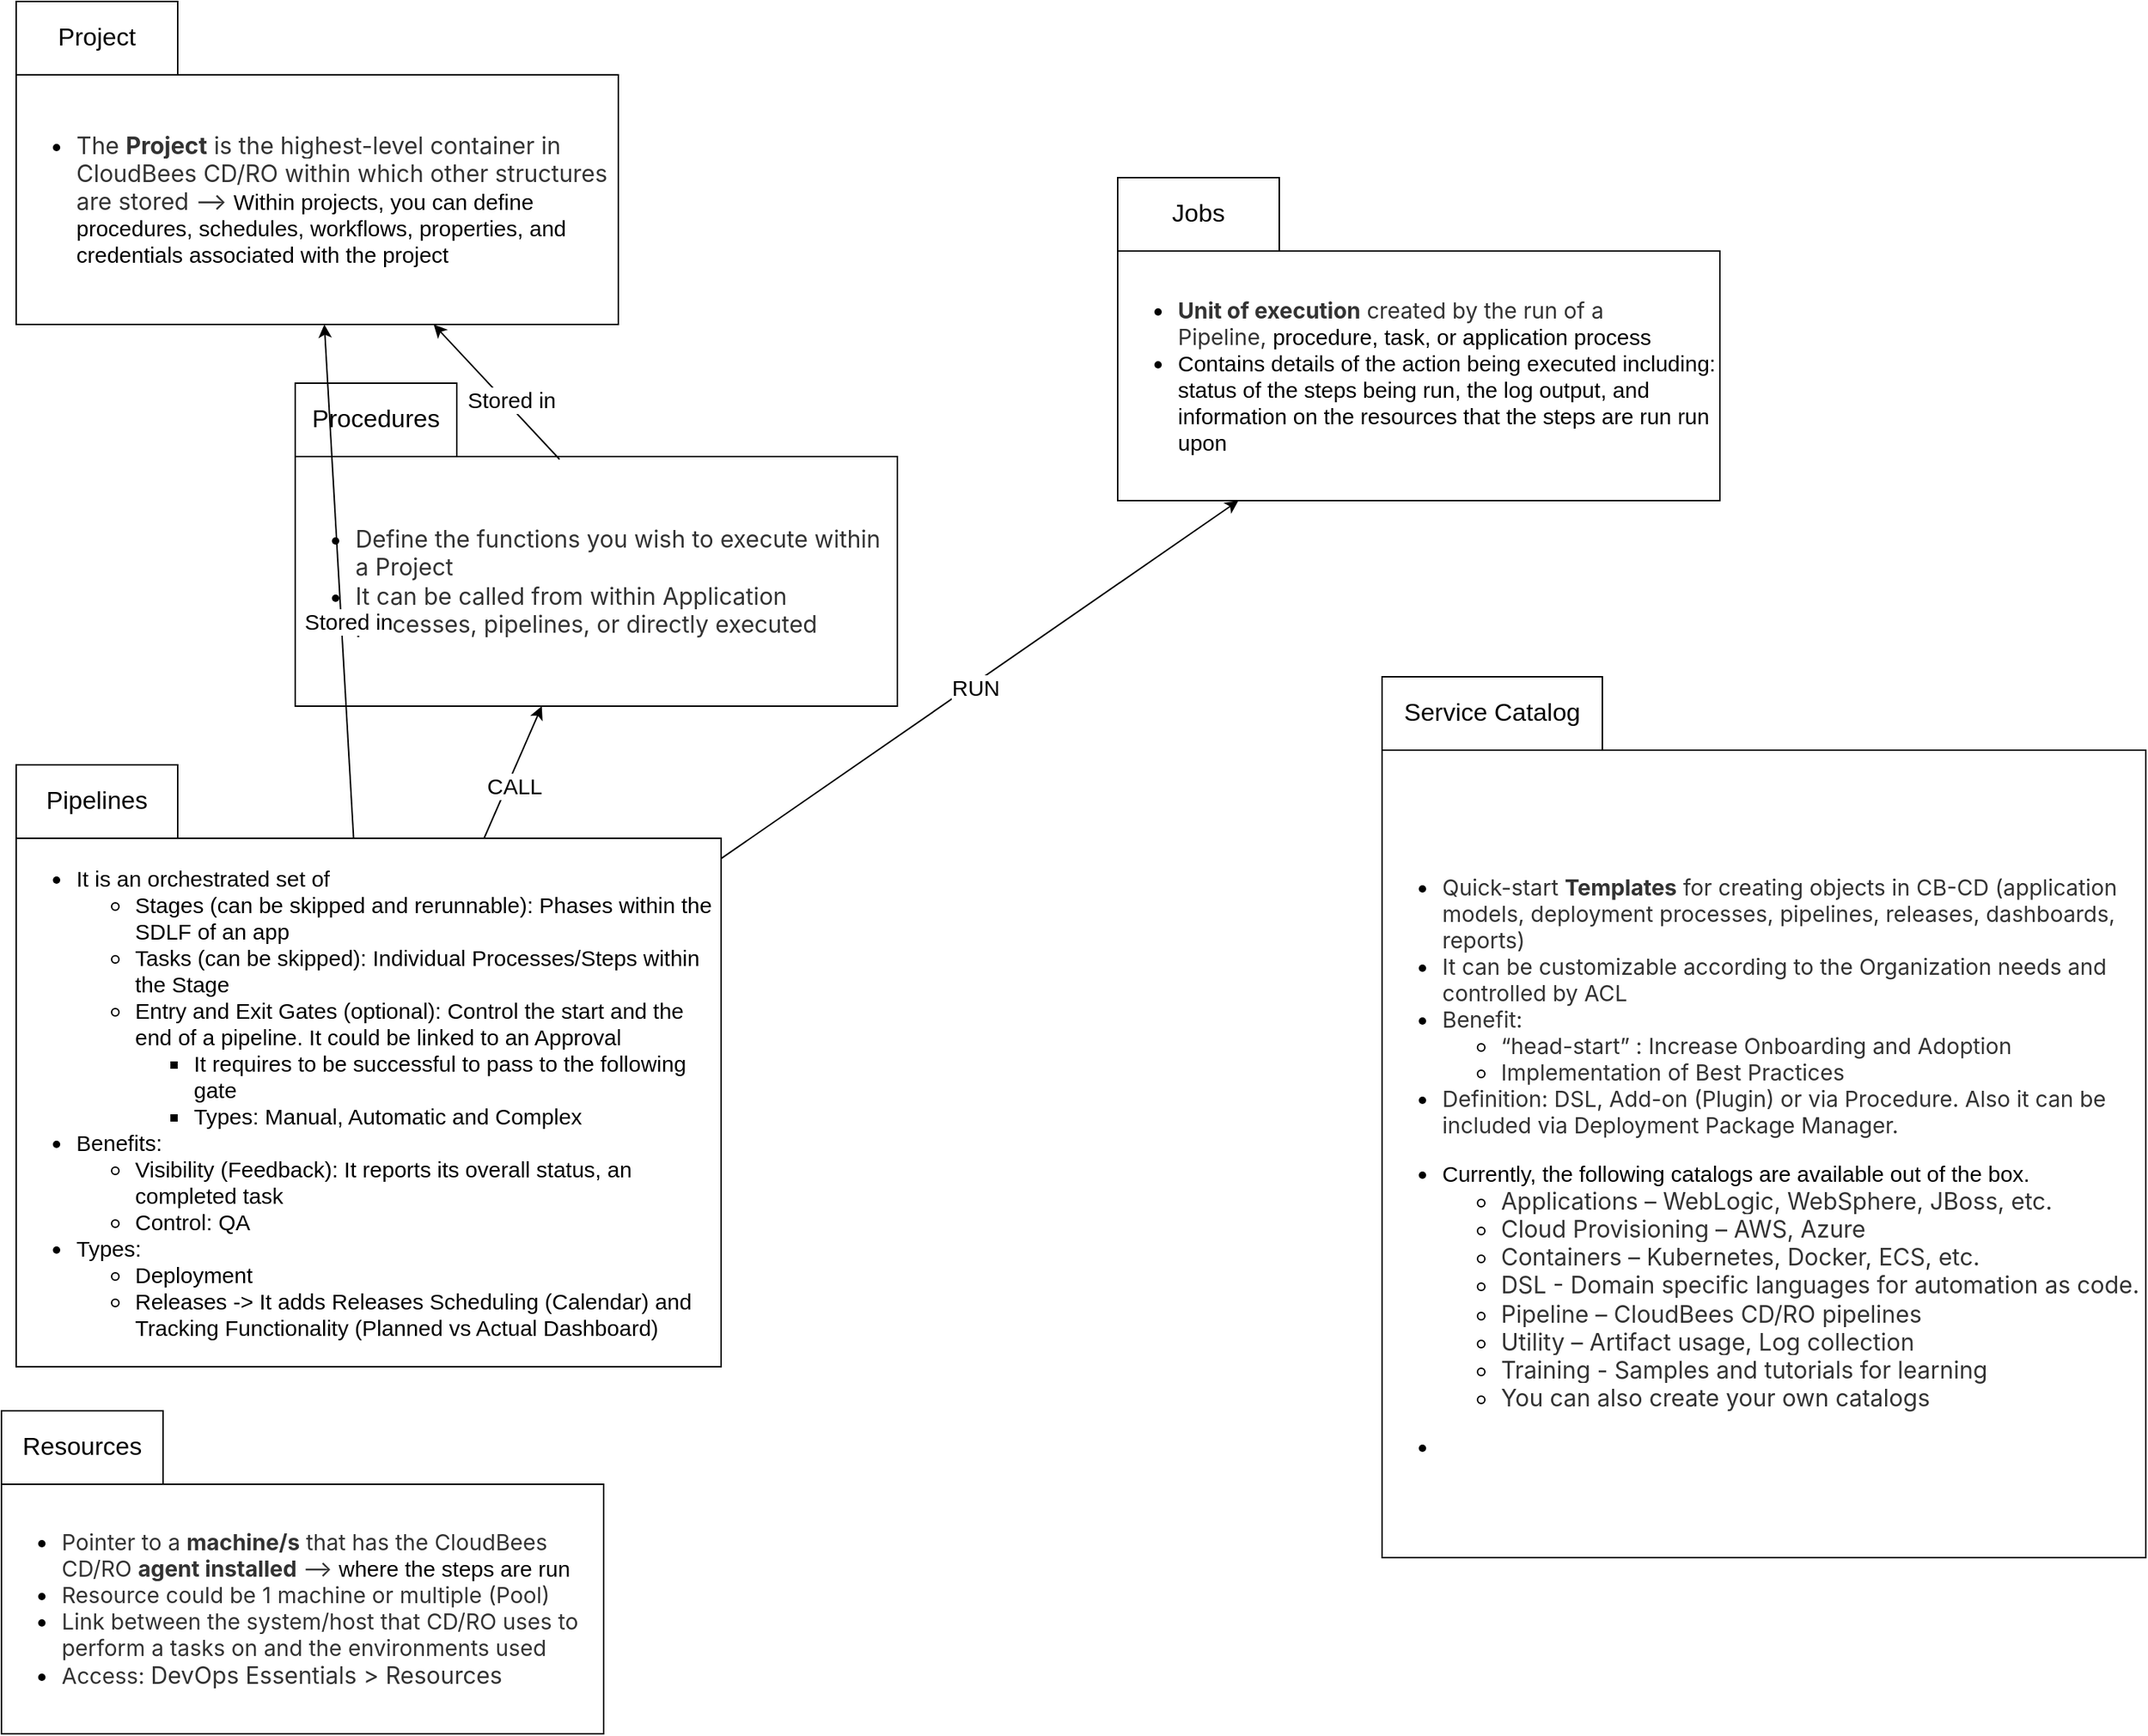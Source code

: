 <mxfile version="20.3.5" type="github">
  <diagram id="cunmrRQe3pm6SeLoBSLd" name="Page-1">
    <mxGraphModel dx="806" dy="1204" grid="1" gridSize="10" guides="1" tooltips="1" connect="1" arrows="1" fold="1" page="1" pageScale="1" pageWidth="850" pageHeight="1100" math="0" shadow="0">
      <root>
        <mxCell id="0" />
        <mxCell id="1" parent="0" />
        <mxCell id="KL4kwilNAHB5f6T94Mk6-1" value="&lt;font style=&quot;font-size: 17px;&quot;&gt;Resources&lt;/font&gt;" style="rounded=0;whiteSpace=wrap;html=1;" vertex="1" parent="1">
          <mxGeometry x="50" y="980" width="110" height="50" as="geometry" />
        </mxCell>
        <mxCell id="KL4kwilNAHB5f6T94Mk6-4" value="&lt;ul style=&quot;text-align: left; font-size: 15px;&quot;&gt;&lt;li style=&quot;&quot;&gt;&lt;span style=&quot;color: rgb(51, 51, 51); font-family: -apple-system, &amp;quot;system-ui&amp;quot;, &amp;quot;Segoe UI&amp;quot;, Ubuntu, sans-serif, &amp;quot;Apple Color Emoji&amp;quot;, &amp;quot;Segoe UI Emoji&amp;quot;, &amp;quot;Segoe UI Symbol&amp;quot;, &amp;quot;Noto Color Emoji&amp;quot;; background-color: rgb(255, 255, 255);&quot;&gt;&lt;font style=&quot;font-size: 15px;&quot;&gt;Pointer to a &lt;b&gt;machine/s&lt;/b&gt; that has the CloudBees CD/RO &lt;b&gt;agent installed&lt;/b&gt;&amp;nbsp;--&amp;gt;&amp;nbsp;&lt;/font&gt;&lt;/span&gt;where the steps are run&lt;/li&gt;&lt;li style=&quot;&quot;&gt;&lt;span style=&quot;color: rgb(51, 51, 51); font-family: -apple-system, &amp;quot;system-ui&amp;quot;, &amp;quot;Segoe UI&amp;quot;, Ubuntu, sans-serif, &amp;quot;Apple Color Emoji&amp;quot;, &amp;quot;Segoe UI Emoji&amp;quot;, &amp;quot;Segoe UI Symbol&amp;quot;, &amp;quot;Noto Color Emoji&amp;quot;; background-color: rgb(255, 255, 255);&quot;&gt;Resource could be 1 machine or multiple (Pool)&lt;/span&gt;&lt;/li&gt;&lt;li style=&quot;&quot;&gt;&lt;span style=&quot;color: rgb(51, 51, 51); font-family: -apple-system, &amp;quot;system-ui&amp;quot;, &amp;quot;Segoe UI&amp;quot;, Ubuntu, sans-serif, &amp;quot;Apple Color Emoji&amp;quot;, &amp;quot;Segoe UI Emoji&amp;quot;, &amp;quot;Segoe UI Symbol&amp;quot;, &amp;quot;Noto Color Emoji&amp;quot;; background-color: rgb(255, 255, 255);&quot;&gt;Link between the system/host that CD/RO uses to perform a tasks on and the environments used&lt;/span&gt;&lt;br&gt;&lt;/li&gt;&lt;li style=&quot;&quot;&gt;&lt;span style=&quot;color: rgb(51, 51, 51); font-family: -apple-system, &amp;quot;system-ui&amp;quot;, &amp;quot;Segoe UI&amp;quot;, Ubuntu, sans-serif, &amp;quot;Apple Color Emoji&amp;quot;, &amp;quot;Segoe UI Emoji&amp;quot;, &amp;quot;Segoe UI Symbol&amp;quot;, &amp;quot;Noto Color Emoji&amp;quot;; background-color: rgb(255, 255, 255);&quot;&gt;Access:&amp;nbsp;&lt;/span&gt;&lt;span style=&quot;box-sizing: border-box; color: rgb(51, 51, 51); font-family: -apple-system, &amp;quot;system-ui&amp;quot;, &amp;quot;Segoe UI&amp;quot;, Ubuntu, sans-serif, &amp;quot;Apple Color Emoji&amp;quot;, &amp;quot;Segoe UI Emoji&amp;quot;, &amp;quot;Segoe UI Symbol&amp;quot;, &amp;quot;Noto Color Emoji&amp;quot;; font-size: 16px; background-color: rgb(255, 255, 255);&quot; class=&quot;menu&quot;&gt;DevOps Essentials &amp;gt;&lt;/span&gt;&lt;span style=&quot;color: rgb(51, 51, 51); font-family: -apple-system, &amp;quot;system-ui&amp;quot;, &amp;quot;Segoe UI&amp;quot;, Ubuntu, sans-serif, &amp;quot;Apple Color Emoji&amp;quot;, &amp;quot;Segoe UI Emoji&amp;quot;, &amp;quot;Segoe UI Symbol&amp;quot;, &amp;quot;Noto Color Emoji&amp;quot;; font-size: 16px; background-color: rgb(255, 255, 255);&quot;&gt;&amp;nbsp;&lt;/span&gt;&lt;span style=&quot;box-sizing: border-box; color: rgb(51, 51, 51); font-family: -apple-system, &amp;quot;system-ui&amp;quot;, &amp;quot;Segoe UI&amp;quot;, Ubuntu, sans-serif, &amp;quot;Apple Color Emoji&amp;quot;, &amp;quot;Segoe UI Emoji&amp;quot;, &amp;quot;Segoe UI Symbol&amp;quot;, &amp;quot;Noto Color Emoji&amp;quot;; font-size: 16px; background-color: rgb(255, 255, 255);&quot; class=&quot;menuitem&quot;&gt;Resources&lt;/span&gt;&lt;/li&gt;&lt;/ul&gt;" style="rounded=0;whiteSpace=wrap;html=1;fontSize=14;" vertex="1" parent="1">
          <mxGeometry x="50" y="1030" width="410" height="170" as="geometry" />
        </mxCell>
        <mxCell id="KL4kwilNAHB5f6T94Mk6-7" value="&lt;font style=&quot;font-size: 17px;&quot;&gt;Service Catalog&lt;br&gt;&lt;/font&gt;" style="rounded=0;whiteSpace=wrap;html=1;" vertex="1" parent="1">
          <mxGeometry x="990" y="480" width="150" height="50" as="geometry" />
        </mxCell>
        <mxCell id="KL4kwilNAHB5f6T94Mk6-8" value="&lt;ul style=&quot;&quot;&gt;&lt;li style=&quot;text-align: left;&quot;&gt;&lt;span style=&quot;background-color: rgb(255, 255, 255);&quot;&gt;&lt;font face=&quot;-apple-system, system-ui, Segoe UI, Ubuntu, sans-serif, Apple Color Emoji, Segoe UI Emoji, Segoe UI Symbol, Noto Color Emoji&quot; color=&quot;#333333&quot;&gt;Quick-start &lt;/font&gt;&lt;b style=&quot;color: rgb(51, 51, 51); font-family: -apple-system, &amp;quot;system-ui&amp;quot;, &amp;quot;Segoe UI&amp;quot;, Ubuntu, sans-serif, &amp;quot;Apple Color Emoji&amp;quot;, &amp;quot;Segoe UI Emoji&amp;quot;, &amp;quot;Segoe UI Symbol&amp;quot;, &amp;quot;Noto Color Emoji&amp;quot;; font-size: 15px;&quot;&gt;Templates&lt;/b&gt;&lt;font face=&quot;-apple-system, system-ui, Segoe UI, Ubuntu, sans-serif, Apple Color Emoji, Segoe UI Emoji, Segoe UI Symbol, Noto Color Emoji&quot; color=&quot;#333333&quot;&gt; for creating objects in CB-CD (application models, deployment processes, pipelines, releases, dashboards, reports)&lt;/font&gt;&lt;/span&gt;&lt;br style=&quot;font-size: 15px;&quot;&gt;&lt;/li&gt;&lt;li style=&quot;font-size: 15px; text-align: left;&quot;&gt;&lt;span style=&quot;color: rgb(51, 51, 51); font-family: -apple-system, &amp;quot;system-ui&amp;quot;, &amp;quot;Segoe UI&amp;quot;, Ubuntu, sans-serif, &amp;quot;Apple Color Emoji&amp;quot;, &amp;quot;Segoe UI Emoji&amp;quot;, &amp;quot;Segoe UI Symbol&amp;quot;, &amp;quot;Noto Color Emoji&amp;quot;; font-size: 15px; background-color: rgb(255, 255, 255);&quot;&gt;It can be customizable according to the Organization needs and controlled by ACL&lt;/span&gt;&lt;/li&gt;&lt;li style=&quot;font-size: 15px; text-align: left;&quot;&gt;&lt;span style=&quot;color: rgb(51, 51, 51); font-family: -apple-system, &amp;quot;system-ui&amp;quot;, &amp;quot;Segoe UI&amp;quot;, Ubuntu, sans-serif, &amp;quot;Apple Color Emoji&amp;quot;, &amp;quot;Segoe UI Emoji&amp;quot;, &amp;quot;Segoe UI Symbol&amp;quot;, &amp;quot;Noto Color Emoji&amp;quot;; font-size: 15px; background-color: rgb(255, 255, 255);&quot;&gt;Benefit:&amp;nbsp;&lt;/span&gt;&lt;/li&gt;&lt;ul style=&quot;font-size: 15px;&quot;&gt;&lt;li style=&quot;text-align: left; font-size: 15px;&quot;&gt;&lt;span style=&quot;color: rgb(51, 51, 51); font-family: -apple-system, &amp;quot;system-ui&amp;quot;, &amp;quot;Segoe UI&amp;quot;, Ubuntu, sans-serif, &amp;quot;Apple Color Emoji&amp;quot;, &amp;quot;Segoe UI Emoji&amp;quot;, &amp;quot;Segoe UI Symbol&amp;quot;, &amp;quot;Noto Color Emoji&amp;quot;; font-size: 15px; background-color: rgb(255, 255, 255);&quot;&gt;“head-start” : Increase Onboarding and Adoption&lt;/span&gt;&lt;/li&gt;&lt;li style=&quot;text-align: left; font-size: 15px;&quot;&gt;&lt;span style=&quot;color: rgb(51, 51, 51); font-family: -apple-system, &amp;quot;system-ui&amp;quot;, &amp;quot;Segoe UI&amp;quot;, Ubuntu, sans-serif, &amp;quot;Apple Color Emoji&amp;quot;, &amp;quot;Segoe UI Emoji&amp;quot;, &amp;quot;Segoe UI Symbol&amp;quot;, &amp;quot;Noto Color Emoji&amp;quot;; font-size: 15px; background-color: rgb(255, 255, 255);&quot;&gt;Implementation of Best Practices&lt;/span&gt;&lt;/li&gt;&lt;/ul&gt;&lt;li style=&quot;text-align: left;&quot;&gt;&lt;font face=&quot;-apple-system, system-ui, Segoe UI, Ubuntu, sans-serif, Apple Color Emoji, Segoe UI Emoji, Segoe UI Symbol, Noto Color Emoji&quot; color=&quot;#333333&quot;&gt;Definition: DSL, Add-on (Plugin) or via Procedure. Also it can be included via Deployment Package Manager.&lt;/font&gt;&lt;/li&gt;&lt;/ul&gt;&lt;ul style=&quot;&quot;&gt;&lt;li style=&quot;text-align: left;&quot;&gt;Currently, the following catalogs are available out of the box.&lt;/li&gt;&lt;ul&gt;&lt;li style=&quot;text-align: left;&quot;&gt;&lt;span style=&quot;background-color: rgb(255, 255, 255); font-family: -apple-system, &amp;quot;system-ui&amp;quot;, &amp;quot;Segoe UI&amp;quot;, Ubuntu, sans-serif, &amp;quot;Apple Color Emoji&amp;quot;, &amp;quot;Segoe UI Emoji&amp;quot;, &amp;quot;Segoe UI Symbol&amp;quot;, &amp;quot;Noto Color Emoji&amp;quot;; font-size: 16px; color: rgb(51, 51, 51);&quot;&gt;Applications – WebLogic, WebSphere, JBoss, etc.&lt;/span&gt;&lt;/li&gt;&lt;li style=&quot;text-align: left;&quot;&gt;&lt;span style=&quot;background-color: rgb(255, 255, 255); font-family: -apple-system, &amp;quot;system-ui&amp;quot;, &amp;quot;Segoe UI&amp;quot;, Ubuntu, sans-serif, &amp;quot;Apple Color Emoji&amp;quot;, &amp;quot;Segoe UI Emoji&amp;quot;, &amp;quot;Segoe UI Symbol&amp;quot;, &amp;quot;Noto Color Emoji&amp;quot;; font-size: 16px; color: rgb(51, 51, 51);&quot;&gt;Cloud Provisioning – AWS, Azure&lt;/span&gt;&lt;/li&gt;&lt;li style=&quot;text-align: left;&quot;&gt;&lt;span style=&quot;background-color: rgb(255, 255, 255); font-family: -apple-system, &amp;quot;system-ui&amp;quot;, &amp;quot;Segoe UI&amp;quot;, Ubuntu, sans-serif, &amp;quot;Apple Color Emoji&amp;quot;, &amp;quot;Segoe UI Emoji&amp;quot;, &amp;quot;Segoe UI Symbol&amp;quot;, &amp;quot;Noto Color Emoji&amp;quot;; font-size: 16px; color: rgb(51, 51, 51);&quot;&gt;Containers – Kubernetes, Docker, ECS, etc.&lt;/span&gt;&lt;/li&gt;&lt;li style=&quot;text-align: left;&quot;&gt;&lt;span style=&quot;background-color: rgb(255, 255, 255); font-family: -apple-system, &amp;quot;system-ui&amp;quot;, &amp;quot;Segoe UI&amp;quot;, Ubuntu, sans-serif, &amp;quot;Apple Color Emoji&amp;quot;, &amp;quot;Segoe UI Emoji&amp;quot;, &amp;quot;Segoe UI Symbol&amp;quot;, &amp;quot;Noto Color Emoji&amp;quot;; font-size: 16px; color: rgb(51, 51, 51);&quot;&gt;DSL - Domain specific languages for automation as code.&lt;/span&gt;&lt;/li&gt;&lt;li style=&quot;text-align: left;&quot;&gt;&lt;span style=&quot;background-color: rgb(255, 255, 255); font-family: -apple-system, &amp;quot;system-ui&amp;quot;, &amp;quot;Segoe UI&amp;quot;, Ubuntu, sans-serif, &amp;quot;Apple Color Emoji&amp;quot;, &amp;quot;Segoe UI Emoji&amp;quot;, &amp;quot;Segoe UI Symbol&amp;quot;, &amp;quot;Noto Color Emoji&amp;quot;; font-size: 16px; color: rgb(51, 51, 51);&quot;&gt;Pipeline – CloudBees CD/RO pipelines&lt;/span&gt;&lt;/li&gt;&lt;li style=&quot;text-align: left;&quot;&gt;&lt;span style=&quot;background-color: rgb(255, 255, 255); font-family: -apple-system, &amp;quot;system-ui&amp;quot;, &amp;quot;Segoe UI&amp;quot;, Ubuntu, sans-serif, &amp;quot;Apple Color Emoji&amp;quot;, &amp;quot;Segoe UI Emoji&amp;quot;, &amp;quot;Segoe UI Symbol&amp;quot;, &amp;quot;Noto Color Emoji&amp;quot;; font-size: 16px; color: rgb(51, 51, 51);&quot;&gt;Utility – Artifact usage, Log collection&lt;/span&gt;&lt;/li&gt;&lt;li style=&quot;text-align: left;&quot;&gt;&lt;span style=&quot;background-color: rgb(255, 255, 255); font-family: -apple-system, &amp;quot;system-ui&amp;quot;, &amp;quot;Segoe UI&amp;quot;, Ubuntu, sans-serif, &amp;quot;Apple Color Emoji&amp;quot;, &amp;quot;Segoe UI Emoji&amp;quot;, &amp;quot;Segoe UI Symbol&amp;quot;, &amp;quot;Noto Color Emoji&amp;quot;; font-size: 16px; color: rgb(51, 51, 51);&quot;&gt;Training - Samples and tutorials for learning&lt;/span&gt;&lt;/li&gt;&lt;li style=&quot;text-align: left;&quot;&gt;&lt;span style=&quot;background-color: rgb(255, 255, 255); font-family: -apple-system, &amp;quot;system-ui&amp;quot;, &amp;quot;Segoe UI&amp;quot;, Ubuntu, sans-serif, &amp;quot;Apple Color Emoji&amp;quot;, &amp;quot;Segoe UI Emoji&amp;quot;, &amp;quot;Segoe UI Symbol&amp;quot;, &amp;quot;Noto Color Emoji&amp;quot;; font-size: 16px; color: rgb(51, 51, 51);&quot;&gt;You can also create your own catalogs&lt;/span&gt;&lt;/li&gt;&lt;/ul&gt;&lt;/ul&gt;&lt;ul style=&quot;&quot;&gt;&lt;/ul&gt;&lt;ul style=&quot;&quot;&gt;&lt;/ul&gt;&lt;ul style=&quot;&quot;&gt;&lt;/ul&gt;&lt;ul style=&quot;&quot;&gt;&lt;/ul&gt;&lt;ul style=&quot;&quot;&gt;&lt;/ul&gt;&lt;ul style=&quot;&quot;&gt;&lt;/ul&gt;&lt;ul style=&quot;&quot;&gt;&lt;/ul&gt;&lt;ul style=&quot;&quot;&gt;&lt;li style=&quot;text-align: left;&quot;&gt;&lt;font face=&quot;-apple-system, system-ui, Segoe UI, Ubuntu, sans-serif, Apple Color Emoji, Segoe UI Emoji, Segoe UI Symbol, Noto Color Emoji&quot; color=&quot;#333333&quot;&gt;&lt;div style=&quot;box-sizing: border-box; margin: 14px 0px 0px; font-family: -apple-system, &amp;quot;system-ui&amp;quot;, &amp;quot;Segoe UI&amp;quot;, Ubuntu, sans-serif, &amp;quot;Apple Color Emoji&amp;quot;, &amp;quot;Segoe UI Emoji&amp;quot;, &amp;quot;Segoe UI Symbol&amp;quot;, &amp;quot;Noto Color Emoji&amp;quot;; font-size: 16px; background-color: rgb(255, 255, 255);&quot; class=&quot;paragraph&quot;&gt;&lt;/div&gt;&lt;/font&gt;&lt;/li&gt;&lt;/ul&gt;" style="rounded=0;whiteSpace=wrap;html=1;fontSize=15;" vertex="1" parent="1">
          <mxGeometry x="990" y="530" width="520" height="550" as="geometry" />
        </mxCell>
        <mxCell id="KL4kwilNAHB5f6T94Mk6-11" value="" style="endArrow=classic;html=1;rounded=0;fontSize=15;" edge="1" parent="1" source="KL4kwilNAHB5f6T94Mk6-6" target="KL4kwilNAHB5f6T94Mk6-10">
          <mxGeometry width="50" height="50" relative="1" as="geometry">
            <mxPoint x="530" y="640" as="sourcePoint" />
            <mxPoint x="580" y="590" as="targetPoint" />
          </mxGeometry>
        </mxCell>
        <mxCell id="KL4kwilNAHB5f6T94Mk6-12" value="RUN" style="edgeLabel;html=1;align=center;verticalAlign=middle;resizable=0;points=[];fontSize=15;" vertex="1" connectable="0" parent="KL4kwilNAHB5f6T94Mk6-11">
          <mxGeometry x="-0.024" y="-2" relative="1" as="geometry">
            <mxPoint as="offset" />
          </mxGeometry>
        </mxCell>
        <mxCell id="KL4kwilNAHB5f6T94Mk6-13" value="" style="group" vertex="1" connectable="0" parent="1">
          <mxGeometry x="810" y="140" width="410" height="220" as="geometry" />
        </mxCell>
        <mxCell id="KL4kwilNAHB5f6T94Mk6-9" value="&lt;font style=&quot;font-size: 17px;&quot;&gt;Jobs&lt;br&gt;&lt;/font&gt;" style="rounded=0;whiteSpace=wrap;html=1;" vertex="1" parent="KL4kwilNAHB5f6T94Mk6-13">
          <mxGeometry width="110" height="50" as="geometry" />
        </mxCell>
        <mxCell id="KL4kwilNAHB5f6T94Mk6-10" value="&lt;ul style=&quot;text-align: left; font-size: 15px;&quot;&gt;&lt;li style=&quot;&quot;&gt;&lt;font face=&quot;-apple-system, system-ui, Segoe UI, Ubuntu, sans-serif, Apple Color Emoji, Segoe UI Emoji, Segoe UI Symbol, Noto Color Emoji&quot; color=&quot;#333333&quot;&gt;&lt;span style=&quot;background-color: rgb(255, 255, 255);&quot;&gt;&lt;b&gt;Unit of execution&lt;/b&gt; created by the run of a Pipeline,&amp;nbsp;&lt;/span&gt;&lt;/font&gt;procedure, task, or application process&lt;/li&gt;&lt;li style=&quot;&quot;&gt;Contains details of the action being executed including: status of the steps being run, the log output, and information on the resources that the steps are run run upon&lt;/li&gt;&lt;/ul&gt;" style="rounded=0;whiteSpace=wrap;html=1;fontSize=14;" vertex="1" parent="KL4kwilNAHB5f6T94Mk6-13">
          <mxGeometry y="50" width="410" height="170" as="geometry" />
        </mxCell>
        <mxCell id="KL4kwilNAHB5f6T94Mk6-14" value="" style="group" vertex="1" connectable="0" parent="1">
          <mxGeometry x="60" y="540" width="480" height="410" as="geometry" />
        </mxCell>
        <mxCell id="KL4kwilNAHB5f6T94Mk6-5" value="&lt;font style=&quot;font-size: 17px;&quot;&gt;Pipelines&lt;br&gt;&lt;/font&gt;" style="rounded=0;whiteSpace=wrap;html=1;" vertex="1" parent="KL4kwilNAHB5f6T94Mk6-14">
          <mxGeometry width="110" height="50" as="geometry" />
        </mxCell>
        <mxCell id="KL4kwilNAHB5f6T94Mk6-6" value="&lt;ul style=&quot;text-align: left; font-size: 15px;&quot;&gt;&lt;li style=&quot;&quot;&gt;It is an orchestrated set of&lt;/li&gt;&lt;ul&gt;&lt;li style=&quot;&quot;&gt;Stages (can be skipped and rerunnable): Phases within the SDLF of an app&lt;/li&gt;&lt;li style=&quot;&quot;&gt;Tasks (can be skipped): Individual Processes/Steps within the Stage&amp;nbsp;&lt;/li&gt;&lt;li style=&quot;&quot;&gt;Entry and Exit Gates (optional): Control the start and the end of a pipeline. It could be linked to an Approval&lt;/li&gt;&lt;ul&gt;&lt;li style=&quot;&quot;&gt;It requires to be successful to pass to the following gate&lt;/li&gt;&lt;li style=&quot;&quot;&gt;Types: Manual, Automatic and Complex&lt;/li&gt;&lt;/ul&gt;&lt;/ul&gt;&lt;li style=&quot;&quot;&gt;Benefits:&lt;/li&gt;&lt;ul&gt;&lt;li style=&quot;&quot;&gt;Visibility (Feedback): It reports its overall status, an completed task&lt;/li&gt;&lt;li style=&quot;&quot;&gt;Control: QA&lt;/li&gt;&lt;/ul&gt;&lt;li style=&quot;&quot;&gt;Types:&lt;/li&gt;&lt;ul&gt;&lt;li style=&quot;&quot;&gt;Deployment&lt;/li&gt;&lt;li style=&quot;&quot;&gt;Releases -&amp;gt; It adds Releases Scheduling (Calendar) and Tracking Functionality (Planned vs Actual Dashboard)&lt;/li&gt;&lt;/ul&gt;&lt;/ul&gt;" style="rounded=0;whiteSpace=wrap;html=1;fontSize=14;" vertex="1" parent="KL4kwilNAHB5f6T94Mk6-14">
          <mxGeometry y="50" width="480" height="360" as="geometry" />
        </mxCell>
        <mxCell id="KL4kwilNAHB5f6T94Mk6-15" value="" style="group" vertex="1" connectable="0" parent="1">
          <mxGeometry x="60" y="20" width="410" height="220" as="geometry" />
        </mxCell>
        <mxCell id="KL4kwilNAHB5f6T94Mk6-16" value="&lt;font style=&quot;font-size: 17px;&quot;&gt;Project&lt;br&gt;&lt;/font&gt;" style="rounded=0;whiteSpace=wrap;html=1;" vertex="1" parent="KL4kwilNAHB5f6T94Mk6-15">
          <mxGeometry width="110" height="50" as="geometry" />
        </mxCell>
        <mxCell id="KL4kwilNAHB5f6T94Mk6-17" value="&lt;ul style=&quot;text-align: left; font-size: 15px;&quot;&gt;&lt;li style=&quot;&quot;&gt;&lt;span style=&quot;color: rgb(51, 51, 51); font-family: -apple-system, &amp;quot;system-ui&amp;quot;, &amp;quot;Segoe UI&amp;quot;, Ubuntu, sans-serif, &amp;quot;Apple Color Emoji&amp;quot;, &amp;quot;Segoe UI Emoji&amp;quot;, &amp;quot;Segoe UI Symbol&amp;quot;, &amp;quot;Noto Color Emoji&amp;quot;; font-size: 16px; background-color: rgb(255, 255, 255);&quot;&gt;The&amp;nbsp;&lt;/span&gt;&lt;span style=&quot;box-sizing: border-box; font-weight: bolder; color: rgb(51, 51, 51); font-family: -apple-system, &amp;quot;system-ui&amp;quot;, &amp;quot;Segoe UI&amp;quot;, Ubuntu, sans-serif, &amp;quot;Apple Color Emoji&amp;quot;, &amp;quot;Segoe UI Emoji&amp;quot;, &amp;quot;Segoe UI Symbol&amp;quot;, &amp;quot;Noto Color Emoji&amp;quot;; font-size: 16px; background-color: rgb(255, 255, 255);&quot;&gt;Project&lt;/span&gt;&lt;span style=&quot;color: rgb(51, 51, 51); font-family: -apple-system, &amp;quot;system-ui&amp;quot;, &amp;quot;Segoe UI&amp;quot;, Ubuntu, sans-serif, &amp;quot;Apple Color Emoji&amp;quot;, &amp;quot;Segoe UI Emoji&amp;quot;, &amp;quot;Segoe UI Symbol&amp;quot;, &amp;quot;Noto Color Emoji&amp;quot;; font-size: 16px; background-color: rgb(255, 255, 255);&quot;&gt;&amp;nbsp;is the highest-level container in CloudBees CD/RO within which other structures are stored --&amp;gt;&amp;nbsp;&lt;/span&gt;Within projects, you can define procedures, schedules, workflows, properties, and credentials associated with the project&lt;br&gt;&lt;/li&gt;&lt;/ul&gt;" style="rounded=0;whiteSpace=wrap;html=1;fontSize=14;" vertex="1" parent="KL4kwilNAHB5f6T94Mk6-15">
          <mxGeometry y="50" width="410" height="170" as="geometry" />
        </mxCell>
        <mxCell id="KL4kwilNAHB5f6T94Mk6-18" value="" style="endArrow=classic;html=1;rounded=0;fontSize=15;" edge="1" parent="1" source="KL4kwilNAHB5f6T94Mk6-6" target="KL4kwilNAHB5f6T94Mk6-22">
          <mxGeometry width="50" height="50" relative="1" as="geometry">
            <mxPoint x="360" y="550" as="sourcePoint" />
            <mxPoint x="722.842" y="350" as="targetPoint" />
          </mxGeometry>
        </mxCell>
        <mxCell id="KL4kwilNAHB5f6T94Mk6-23" value="Text" style="edgeLabel;html=1;align=center;verticalAlign=middle;resizable=0;points=[];fontSize=15;" vertex="1" connectable="0" parent="KL4kwilNAHB5f6T94Mk6-18">
          <mxGeometry x="0.663" y="3" relative="1" as="geometry">
            <mxPoint x="-6" y="-26" as="offset" />
          </mxGeometry>
        </mxCell>
        <mxCell id="KL4kwilNAHB5f6T94Mk6-24" value="CALL" style="edgeLabel;html=1;align=center;verticalAlign=middle;resizable=0;points=[];fontSize=15;" vertex="1" connectable="0" parent="KL4kwilNAHB5f6T94Mk6-18">
          <mxGeometry x="-0.157" y="-4" relative="1" as="geometry">
            <mxPoint as="offset" />
          </mxGeometry>
        </mxCell>
        <mxCell id="KL4kwilNAHB5f6T94Mk6-20" value="" style="group" vertex="1" connectable="0" parent="1">
          <mxGeometry x="250" y="280" width="410" height="220" as="geometry" />
        </mxCell>
        <mxCell id="KL4kwilNAHB5f6T94Mk6-21" value="&lt;font style=&quot;font-size: 17px;&quot;&gt;Procedures&lt;br&gt;&lt;/font&gt;" style="rounded=0;whiteSpace=wrap;html=1;" vertex="1" parent="KL4kwilNAHB5f6T94Mk6-20">
          <mxGeometry width="110" height="50" as="geometry" />
        </mxCell>
        <mxCell id="KL4kwilNAHB5f6T94Mk6-22" value="&lt;ul style=&quot;text-align: left; font-size: 15px;&quot;&gt;&lt;li style=&quot;&quot;&gt;&lt;span style=&quot;color: rgb(51, 51, 51); font-family: -apple-system, &amp;quot;system-ui&amp;quot;, &amp;quot;Segoe UI&amp;quot;, Ubuntu, sans-serif, &amp;quot;Apple Color Emoji&amp;quot;, &amp;quot;Segoe UI Emoji&amp;quot;, &amp;quot;Segoe UI Symbol&amp;quot;, &amp;quot;Noto Color Emoji&amp;quot;; font-size: 16px; background-color: rgb(255, 255, 255);&quot;&gt;Define the functions you wish to execute within a Project&lt;/span&gt;&lt;br&gt;&lt;/li&gt;&lt;li style=&quot;&quot;&gt;&lt;span style=&quot;color: rgb(51, 51, 51); font-family: -apple-system, &amp;quot;system-ui&amp;quot;, &amp;quot;Segoe UI&amp;quot;, Ubuntu, sans-serif, &amp;quot;Apple Color Emoji&amp;quot;, &amp;quot;Segoe UI Emoji&amp;quot;, &amp;quot;Segoe UI Symbol&amp;quot;, &amp;quot;Noto Color Emoji&amp;quot;; font-size: 16px; background-color: rgb(255, 255, 255);&quot;&gt;It can be called from within Application processes, pipelines, or directly executed&lt;br&gt;&lt;/span&gt;&lt;/li&gt;&lt;/ul&gt;" style="rounded=0;whiteSpace=wrap;html=1;fontSize=14;" vertex="1" parent="KL4kwilNAHB5f6T94Mk6-20">
          <mxGeometry y="50" width="410" height="170" as="geometry" />
        </mxCell>
        <mxCell id="KL4kwilNAHB5f6T94Mk6-25" value="" style="endArrow=classic;html=1;rounded=0;fontSize=15;exitX=0.439;exitY=0.011;exitDx=0;exitDy=0;exitPerimeter=0;" edge="1" parent="1" source="KL4kwilNAHB5f6T94Mk6-22" target="KL4kwilNAHB5f6T94Mk6-17">
          <mxGeometry width="50" height="50" relative="1" as="geometry">
            <mxPoint x="310" y="600" as="sourcePoint" />
            <mxPoint x="310" y="500" as="targetPoint" />
          </mxGeometry>
        </mxCell>
        <mxCell id="KL4kwilNAHB5f6T94Mk6-27" value="Stored in" style="edgeLabel;html=1;align=center;verticalAlign=middle;resizable=0;points=[];fontSize=15;" vertex="1" connectable="0" parent="KL4kwilNAHB5f6T94Mk6-25">
          <mxGeometry x="-0.157" y="-4" relative="1" as="geometry">
            <mxPoint as="offset" />
          </mxGeometry>
        </mxCell>
        <mxCell id="KL4kwilNAHB5f6T94Mk6-28" value="" style="endArrow=classic;html=1;rounded=0;fontSize=15;" edge="1" parent="1" source="KL4kwilNAHB5f6T94Mk6-6" target="KL4kwilNAHB5f6T94Mk6-17">
          <mxGeometry width="50" height="50" relative="1" as="geometry">
            <mxPoint x="439.99" y="341.87" as="sourcePoint" />
            <mxPoint x="354.291" y="250.0" as="targetPoint" />
          </mxGeometry>
        </mxCell>
        <mxCell id="KL4kwilNAHB5f6T94Mk6-29" value="Stored in" style="edgeLabel;html=1;align=center;verticalAlign=middle;resizable=0;points=[];fontSize=15;" vertex="1" connectable="0" parent="KL4kwilNAHB5f6T94Mk6-28">
          <mxGeometry x="-0.157" y="-4" relative="1" as="geometry">
            <mxPoint as="offset" />
          </mxGeometry>
        </mxCell>
      </root>
    </mxGraphModel>
  </diagram>
</mxfile>
